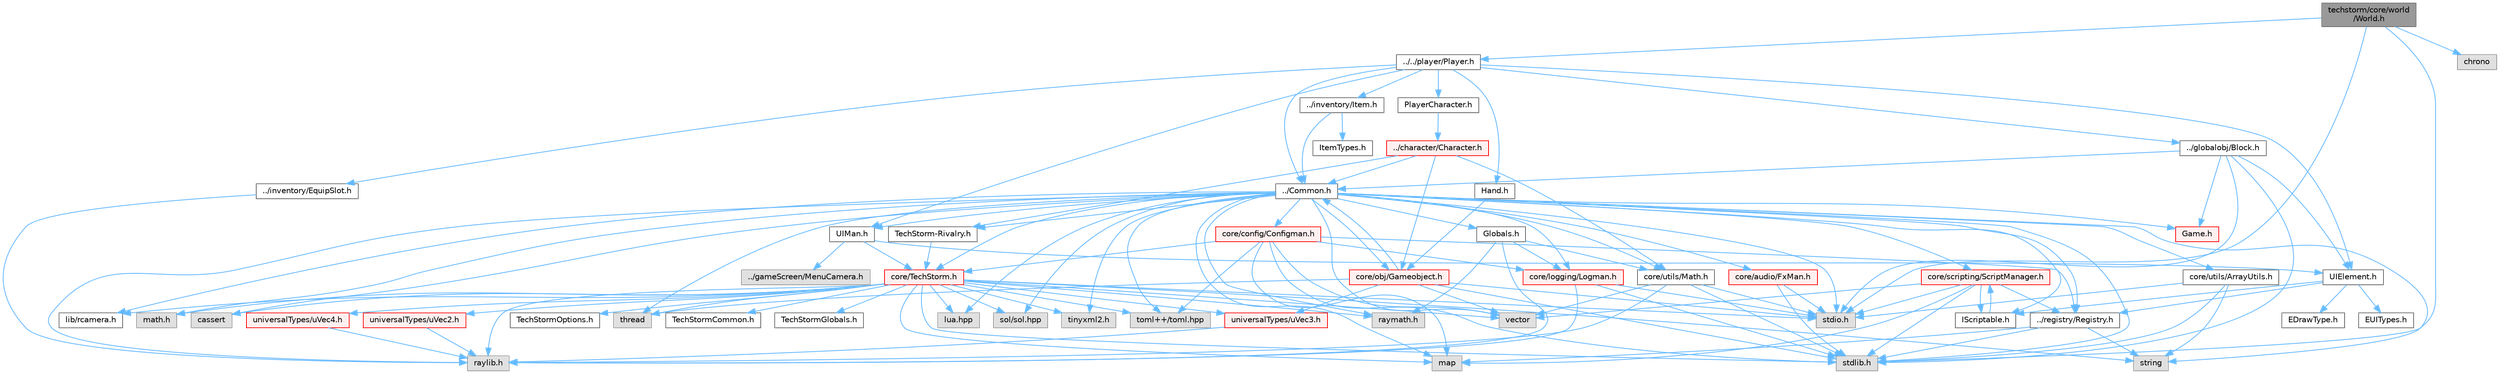 digraph "techstorm/core/world/World.h"
{
 // LATEX_PDF_SIZE
  bgcolor="transparent";
  edge [fontname=Helvetica,fontsize=10,labelfontname=Helvetica,labelfontsize=10];
  node [fontname=Helvetica,fontsize=10,shape=box,height=0.2,width=0.4];
  Node1 [id="Node000001",label="techstorm/core/world\l/World.h",height=0.2,width=0.4,color="gray40", fillcolor="grey60", style="filled", fontcolor="black",tooltip=" "];
  Node1 -> Node2 [id="edge1_Node000001_Node000002",color="steelblue1",style="solid",tooltip=" "];
  Node2 [id="Node000002",label="stdlib.h",height=0.2,width=0.4,color="grey60", fillcolor="#E0E0E0", style="filled",tooltip=" "];
  Node1 -> Node3 [id="edge2_Node000001_Node000003",color="steelblue1",style="solid",tooltip=" "];
  Node3 [id="Node000003",label="stdio.h",height=0.2,width=0.4,color="grey60", fillcolor="#E0E0E0", style="filled",tooltip=" "];
  Node1 -> Node4 [id="edge3_Node000001_Node000004",color="steelblue1",style="solid",tooltip=" "];
  Node4 [id="Node000004",label="chrono",height=0.2,width=0.4,color="grey60", fillcolor="#E0E0E0", style="filled",tooltip=" "];
  Node1 -> Node5 [id="edge4_Node000001_Node000005",color="steelblue1",style="solid",tooltip=" "];
  Node5 [id="Node000005",label="../../player/Player.h",height=0.2,width=0.4,color="grey40", fillcolor="white", style="filled",URL="$_player_8h.html",tooltip=" "];
  Node5 -> Node6 [id="edge5_Node000005_Node000006",color="steelblue1",style="solid",tooltip=" "];
  Node6 [id="Node000006",label="../Common.h",height=0.2,width=0.4,color="grey40", fillcolor="white", style="filled",URL="$_common_8h.html",tooltip=" "];
  Node6 -> Node7 [id="edge6_Node000006_Node000007",color="steelblue1",style="solid",tooltip=" "];
  Node7 [id="Node000007",label="raylib.h",height=0.2,width=0.4,color="grey60", fillcolor="#E0E0E0", style="filled",tooltip=" "];
  Node6 -> Node8 [id="edge7_Node000006_Node000008",color="steelblue1",style="solid",tooltip=" "];
  Node8 [id="Node000008",label="raymath.h",height=0.2,width=0.4,color="grey60", fillcolor="#E0E0E0", style="filled",tooltip=" "];
  Node6 -> Node9 [id="edge8_Node000006_Node000009",color="steelblue1",style="solid",tooltip=" "];
  Node9 [id="Node000009",label="lib/rcamera.h",height=0.2,width=0.4,color="grey40", fillcolor="white", style="filled",URL="$rcamera_8h.html",tooltip=" "];
  Node6 -> Node3 [id="edge9_Node000006_Node000003",color="steelblue1",style="solid",tooltip=" "];
  Node6 -> Node2 [id="edge10_Node000006_Node000002",color="steelblue1",style="solid",tooltip=" "];
  Node6 -> Node10 [id="edge11_Node000006_Node000010",color="steelblue1",style="solid",tooltip=" "];
  Node10 [id="Node000010",label="string",height=0.2,width=0.4,color="grey60", fillcolor="#E0E0E0", style="filled",tooltip=" "];
  Node6 -> Node11 [id="edge12_Node000006_Node000011",color="steelblue1",style="solid",tooltip=" "];
  Node11 [id="Node000011",label="vector",height=0.2,width=0.4,color="grey60", fillcolor="#E0E0E0", style="filled",tooltip=" "];
  Node6 -> Node12 [id="edge13_Node000006_Node000012",color="steelblue1",style="solid",tooltip=" "];
  Node12 [id="Node000012",label="map",height=0.2,width=0.4,color="grey60", fillcolor="#E0E0E0", style="filled",tooltip=" "];
  Node6 -> Node13 [id="edge14_Node000006_Node000013",color="steelblue1",style="solid",tooltip=" "];
  Node13 [id="Node000013",label="thread",height=0.2,width=0.4,color="grey60", fillcolor="#E0E0E0", style="filled",tooltip=" "];
  Node6 -> Node14 [id="edge15_Node000006_Node000014",color="steelblue1",style="solid",tooltip=" "];
  Node14 [id="Node000014",label="math.h",height=0.2,width=0.4,color="grey60", fillcolor="#E0E0E0", style="filled",tooltip=" "];
  Node6 -> Node15 [id="edge16_Node000006_Node000015",color="steelblue1",style="solid",tooltip=" "];
  Node15 [id="Node000015",label="cassert",height=0.2,width=0.4,color="grey60", fillcolor="#E0E0E0", style="filled",tooltip=" "];
  Node6 -> Node16 [id="edge17_Node000006_Node000016",color="steelblue1",style="solid",tooltip=" "];
  Node16 [id="Node000016",label="lua.hpp",height=0.2,width=0.4,color="grey60", fillcolor="#E0E0E0", style="filled",tooltip=" "];
  Node6 -> Node17 [id="edge18_Node000006_Node000017",color="steelblue1",style="solid",tooltip=" "];
  Node17 [id="Node000017",label="sol/sol.hpp",height=0.2,width=0.4,color="grey60", fillcolor="#E0E0E0", style="filled",tooltip=" "];
  Node6 -> Node18 [id="edge19_Node000006_Node000018",color="steelblue1",style="solid",tooltip=" "];
  Node18 [id="Node000018",label="toml++/toml.hpp",height=0.2,width=0.4,color="grey60", fillcolor="#E0E0E0", style="filled",tooltip=" "];
  Node6 -> Node19 [id="edge20_Node000006_Node000019",color="steelblue1",style="solid",tooltip=" "];
  Node19 [id="Node000019",label="tinyxml2.h",height=0.2,width=0.4,color="grey60", fillcolor="#E0E0E0", style="filled",tooltip=" "];
  Node6 -> Node20 [id="edge21_Node000006_Node000020",color="steelblue1",style="solid",tooltip=" "];
  Node20 [id="Node000020",label="Globals.h",height=0.2,width=0.4,color="grey40", fillcolor="white", style="filled",URL="$_globals_8h.html",tooltip=" "];
  Node20 -> Node7 [id="edge22_Node000020_Node000007",color="steelblue1",style="solid",tooltip=" "];
  Node20 -> Node8 [id="edge23_Node000020_Node000008",color="steelblue1",style="solid",tooltip=" "];
  Node20 -> Node21 [id="edge24_Node000020_Node000021",color="steelblue1",style="solid",tooltip=" "];
  Node21 [id="Node000021",label="core/utils/Math.h",height=0.2,width=0.4,color="grey40", fillcolor="white", style="filled",URL="$core_2utils_2_math_8h.html",tooltip=" "];
  Node21 -> Node7 [id="edge25_Node000021_Node000007",color="steelblue1",style="solid",tooltip=" "];
  Node21 -> Node2 [id="edge26_Node000021_Node000002",color="steelblue1",style="solid",tooltip=" "];
  Node21 -> Node3 [id="edge27_Node000021_Node000003",color="steelblue1",style="solid",tooltip=" "];
  Node21 -> Node11 [id="edge28_Node000021_Node000011",color="steelblue1",style="solid",tooltip=" "];
  Node20 -> Node22 [id="edge29_Node000020_Node000022",color="steelblue1",style="solid",tooltip=" "];
  Node22 [id="Node000022",label="core/logging/Logman.h",height=0.2,width=0.4,color="red", fillcolor="#FFF0F0", style="filled",URL="$core_2logging_2_logman_8h.html",tooltip=" "];
  Node22 -> Node3 [id="edge30_Node000022_Node000003",color="steelblue1",style="solid",tooltip=" "];
  Node22 -> Node2 [id="edge31_Node000022_Node000002",color="steelblue1",style="solid",tooltip=" "];
  Node22 -> Node7 [id="edge32_Node000022_Node000007",color="steelblue1",style="solid",tooltip=" "];
  Node6 -> Node25 [id="edge33_Node000006_Node000025",color="steelblue1",style="solid",tooltip=" "];
  Node25 [id="Node000025",label="core/TechStorm.h",height=0.2,width=0.4,color="red", fillcolor="#FFF0F0", style="filled",URL="$_tech_storm_8h.html",tooltip=" "];
  Node25 -> Node26 [id="edge34_Node000025_Node000026",color="steelblue1",style="solid",tooltip=" "];
  Node26 [id="Node000026",label="TechStormOptions.h",height=0.2,width=0.4,color="grey40", fillcolor="white", style="filled",URL="$_tech_storm_options_8h.html",tooltip=" "];
  Node25 -> Node27 [id="edge35_Node000025_Node000027",color="steelblue1",style="solid",tooltip=" "];
  Node27 [id="Node000027",label="TechStormCommon.h",height=0.2,width=0.4,color="grey40", fillcolor="white", style="filled",URL="$_tech_storm_common_8h.html",tooltip=" "];
  Node25 -> Node28 [id="edge36_Node000025_Node000028",color="steelblue1",style="solid",tooltip=" "];
  Node28 [id="Node000028",label="TechStormGlobals.h",height=0.2,width=0.4,color="grey40", fillcolor="white", style="filled",URL="$_tech_storm_globals_8h.html",tooltip=" "];
  Node25 -> Node7 [id="edge37_Node000025_Node000007",color="steelblue1",style="solid",tooltip=" "];
  Node25 -> Node8 [id="edge38_Node000025_Node000008",color="steelblue1",style="solid",tooltip=" "];
  Node25 -> Node9 [id="edge39_Node000025_Node000009",color="steelblue1",style="solid",tooltip=" "];
  Node25 -> Node3 [id="edge40_Node000025_Node000003",color="steelblue1",style="solid",tooltip=" "];
  Node25 -> Node2 [id="edge41_Node000025_Node000002",color="steelblue1",style="solid",tooltip=" "];
  Node25 -> Node11 [id="edge42_Node000025_Node000011",color="steelblue1",style="solid",tooltip=" "];
  Node25 -> Node10 [id="edge43_Node000025_Node000010",color="steelblue1",style="solid",tooltip=" "];
  Node25 -> Node12 [id="edge44_Node000025_Node000012",color="steelblue1",style="solid",tooltip=" "];
  Node25 -> Node13 [id="edge45_Node000025_Node000013",color="steelblue1",style="solid",tooltip=" "];
  Node25 -> Node14 [id="edge46_Node000025_Node000014",color="steelblue1",style="solid",tooltip=" "];
  Node25 -> Node15 [id="edge47_Node000025_Node000015",color="steelblue1",style="solid",tooltip=" "];
  Node25 -> Node16 [id="edge48_Node000025_Node000016",color="steelblue1",style="solid",tooltip=" "];
  Node25 -> Node17 [id="edge49_Node000025_Node000017",color="steelblue1",style="solid",tooltip=" "];
  Node25 -> Node18 [id="edge50_Node000025_Node000018",color="steelblue1",style="solid",tooltip=" "];
  Node25 -> Node19 [id="edge51_Node000025_Node000019",color="steelblue1",style="solid",tooltip=" "];
  Node25 -> Node29 [id="edge52_Node000025_Node000029",color="steelblue1",style="solid",tooltip=" "];
  Node29 [id="Node000029",label="universalTypes/uVec2.h",height=0.2,width=0.4,color="red", fillcolor="#FFF0F0", style="filled",URL="$u_vec2_8h.html",tooltip=" "];
  Node29 -> Node7 [id="edge53_Node000029_Node000007",color="steelblue1",style="solid",tooltip=" "];
  Node25 -> Node31 [id="edge54_Node000025_Node000031",color="steelblue1",style="solid",tooltip=" "];
  Node31 [id="Node000031",label="universalTypes/uVec3.h",height=0.2,width=0.4,color="red", fillcolor="#FFF0F0", style="filled",URL="$u_vec3_8h.html",tooltip=" "];
  Node31 -> Node7 [id="edge55_Node000031_Node000007",color="steelblue1",style="solid",tooltip=" "];
  Node25 -> Node33 [id="edge56_Node000025_Node000033",color="steelblue1",style="solid",tooltip=" "];
  Node33 [id="Node000033",label="universalTypes/uVec4.h",height=0.2,width=0.4,color="red", fillcolor="#FFF0F0", style="filled",URL="$u_vec4_8h.html",tooltip=" "];
  Node33 -> Node7 [id="edge57_Node000033_Node000007",color="steelblue1",style="solid",tooltip=" "];
  Node6 -> Node35 [id="edge58_Node000006_Node000035",color="steelblue1",style="solid",tooltip=" "];
  Node35 [id="Node000035",label="core/config/Configman.h",height=0.2,width=0.4,color="red", fillcolor="#FFF0F0", style="filled",URL="$core_2config_2_configman_8h.html",tooltip=" "];
  Node35 -> Node25 [id="edge59_Node000035_Node000025",color="steelblue1",style="solid",tooltip=" "];
  Node35 -> Node22 [id="edge60_Node000035_Node000022",color="steelblue1",style="solid",tooltip=" "];
  Node35 -> Node63 [id="edge61_Node000035_Node000063",color="steelblue1",style="solid",tooltip=" "];
  Node63 [id="Node000063",label="../registry/Registry.h",height=0.2,width=0.4,color="grey40", fillcolor="white", style="filled",URL="$core_2registry_2_registry_8h.html",tooltip=" "];
  Node63 -> Node2 [id="edge62_Node000063_Node000002",color="steelblue1",style="solid",tooltip=" "];
  Node63 -> Node12 [id="edge63_Node000063_Node000012",color="steelblue1",style="solid",tooltip=" "];
  Node63 -> Node10 [id="edge64_Node000063_Node000010",color="steelblue1",style="solid",tooltip=" "];
  Node35 -> Node18 [id="edge65_Node000035_Node000018",color="steelblue1",style="solid",tooltip=" "];
  Node35 -> Node11 [id="edge66_Node000035_Node000011",color="steelblue1",style="solid",tooltip=" "];
  Node35 -> Node2 [id="edge67_Node000035_Node000002",color="steelblue1",style="solid",tooltip=" "];
  Node35 -> Node12 [id="edge68_Node000035_Node000012",color="steelblue1",style="solid",tooltip=" "];
  Node6 -> Node22 [id="edge69_Node000006_Node000022",color="steelblue1",style="solid",tooltip=" "];
  Node6 -> Node64 [id="edge70_Node000006_Node000064",color="steelblue1",style="solid",tooltip=" "];
  Node64 [id="Node000064",label="core/obj/Gameobject.h",height=0.2,width=0.4,color="red", fillcolor="#FFF0F0", style="filled",URL="$core_2obj_2_gameobject_8h.html",tooltip=" "];
  Node64 -> Node6 [id="edge71_Node000064_Node000006",color="steelblue1",style="solid",tooltip=" "];
  Node64 -> Node31 [id="edge72_Node000064_Node000031",color="steelblue1",style="solid",tooltip=" "];
  Node64 -> Node3 [id="edge73_Node000064_Node000003",color="steelblue1",style="solid",tooltip=" "];
  Node64 -> Node2 [id="edge74_Node000064_Node000002",color="steelblue1",style="solid",tooltip=" "];
  Node64 -> Node11 [id="edge75_Node000064_Node000011",color="steelblue1",style="solid",tooltip=" "];
  Node64 -> Node13 [id="edge76_Node000064_Node000013",color="steelblue1",style="solid",tooltip=" "];
  Node6 -> Node21 [id="edge77_Node000006_Node000021",color="steelblue1",style="solid",tooltip=" "];
  Node6 -> Node63 [id="edge78_Node000006_Node000063",color="steelblue1",style="solid",tooltip=" "];
  Node6 -> Node69 [id="edge79_Node000006_Node000069",color="steelblue1",style="solid",tooltip=" "];
  Node69 [id="Node000069",label="core/scripting/ScriptManager.h",height=0.2,width=0.4,color="red", fillcolor="#FFF0F0", style="filled",URL="$core_2scripting_2_script_manager_8h.html",tooltip=" "];
  Node69 -> Node3 [id="edge80_Node000069_Node000003",color="steelblue1",style="solid",tooltip=" "];
  Node69 -> Node2 [id="edge81_Node000069_Node000002",color="steelblue1",style="solid",tooltip=" "];
  Node69 -> Node11 [id="edge82_Node000069_Node000011",color="steelblue1",style="solid",tooltip=" "];
  Node69 -> Node12 [id="edge83_Node000069_Node000012",color="steelblue1",style="solid",tooltip=" "];
  Node69 -> Node70 [id="edge84_Node000069_Node000070",color="steelblue1",style="solid",tooltip=" "];
  Node70 [id="Node000070",label="IScriptable.h",height=0.2,width=0.4,color="grey40", fillcolor="white", style="filled",URL="$core_2scripting_2_i_scriptable_8h.html",tooltip=" "];
  Node70 -> Node69 [id="edge85_Node000070_Node000069",color="steelblue1",style="solid",tooltip=" "];
  Node69 -> Node63 [id="edge86_Node000069_Node000063",color="steelblue1",style="solid",tooltip=" "];
  Node6 -> Node70 [id="edge87_Node000006_Node000070",color="steelblue1",style="solid",tooltip=" "];
  Node6 -> Node77 [id="edge88_Node000006_Node000077",color="steelblue1",style="solid",tooltip=" "];
  Node77 [id="Node000077",label="core/utils/ArrayUtils.h",height=0.2,width=0.4,color="grey40", fillcolor="white", style="filled",URL="$core_2utils_2_array_utils_8h.html",tooltip=" "];
  Node77 -> Node3 [id="edge89_Node000077_Node000003",color="steelblue1",style="solid",tooltip=" "];
  Node77 -> Node2 [id="edge90_Node000077_Node000002",color="steelblue1",style="solid",tooltip=" "];
  Node77 -> Node10 [id="edge91_Node000077_Node000010",color="steelblue1",style="solid",tooltip=" "];
  Node6 -> Node78 [id="edge92_Node000006_Node000078",color="steelblue1",style="solid",tooltip=" "];
  Node78 [id="Node000078",label="core/audio/FxMan.h",height=0.2,width=0.4,color="red", fillcolor="#FFF0F0", style="filled",URL="$core_2audio_2_fx_man_8h.html",tooltip=" "];
  Node78 -> Node2 [id="edge93_Node000078_Node000002",color="steelblue1",style="solid",tooltip=" "];
  Node78 -> Node3 [id="edge94_Node000078_Node000003",color="steelblue1",style="solid",tooltip=" "];
  Node6 -> Node82 [id="edge95_Node000006_Node000082",color="steelblue1",style="solid",tooltip=" "];
  Node82 [id="Node000082",label="UIMan.h",height=0.2,width=0.4,color="grey40", fillcolor="white", style="filled",URL="$core_2ui_2_u_i_man_8h.html",tooltip=" "];
  Node82 -> Node25 [id="edge96_Node000082_Node000025",color="steelblue1",style="solid",tooltip=" "];
  Node82 -> Node83 [id="edge97_Node000082_Node000083",color="steelblue1",style="solid",tooltip=" "];
  Node83 [id="Node000083",label="../gameScreen/MenuCamera.h",height=0.2,width=0.4,color="grey60", fillcolor="#E0E0E0", style="filled",tooltip=" "];
  Node82 -> Node84 [id="edge98_Node000082_Node000084",color="steelblue1",style="solid",tooltip=" "];
  Node84 [id="Node000084",label="UIElement.h",height=0.2,width=0.4,color="grey40", fillcolor="white", style="filled",URL="$core_2ui_2_u_i_element_8h.html",tooltip=" "];
  Node84 -> Node70 [id="edge99_Node000084_Node000070",color="steelblue1",style="solid",tooltip=" "];
  Node84 -> Node63 [id="edge100_Node000084_Node000063",color="steelblue1",style="solid",tooltip=" "];
  Node84 -> Node85 [id="edge101_Node000084_Node000085",color="steelblue1",style="solid",tooltip=" "];
  Node85 [id="Node000085",label="EUITypes.h",height=0.2,width=0.4,color="grey40", fillcolor="white", style="filled",URL="$core_2ui_2_e_u_i_types_8h.html",tooltip=" "];
  Node84 -> Node86 [id="edge102_Node000084_Node000086",color="steelblue1",style="solid",tooltip=" "];
  Node86 [id="Node000086",label="EDrawType.h",height=0.2,width=0.4,color="grey40", fillcolor="white", style="filled",URL="$core_2ui_2_e_draw_type_8h.html",tooltip=" "];
  Node6 -> Node88 [id="edge103_Node000006_Node000088",color="steelblue1",style="solid",tooltip=" "];
  Node88 [id="Node000088",label="TechStorm-Rivalry.h",height=0.2,width=0.4,color="grey40", fillcolor="white", style="filled",URL="$techstorm-rivalry_8h.html",tooltip=" "];
  Node88 -> Node25 [id="edge104_Node000088_Node000025",color="steelblue1",style="solid",tooltip=" "];
  Node6 -> Node89 [id="edge105_Node000006_Node000089",color="steelblue1",style="solid",tooltip=" "];
  Node89 [id="Node000089",label="Game.h",height=0.2,width=0.4,color="red", fillcolor="#FFF0F0", style="filled",URL="$_game_8h.html",tooltip=" "];
  Node5 -> Node107 [id="edge106_Node000005_Node000107",color="steelblue1",style="solid",tooltip=" "];
  Node107 [id="Node000107",label="../globalobj/Block.h",height=0.2,width=0.4,color="grey40", fillcolor="white", style="filled",URL="$_block_8h.html",tooltip=" "];
  Node107 -> Node6 [id="edge107_Node000107_Node000006",color="steelblue1",style="solid",tooltip=" "];
  Node107 -> Node89 [id="edge108_Node000107_Node000089",color="steelblue1",style="solid",tooltip=" "];
  Node107 -> Node84 [id="edge109_Node000107_Node000084",color="steelblue1",style="solid",tooltip=" "];
  Node107 -> Node3 [id="edge110_Node000107_Node000003",color="steelblue1",style="solid",tooltip=" "];
  Node107 -> Node2 [id="edge111_Node000107_Node000002",color="steelblue1",style="solid",tooltip=" "];
  Node5 -> Node108 [id="edge112_Node000005_Node000108",color="steelblue1",style="solid",tooltip=" "];
  Node108 [id="Node000108",label="../inventory/Item.h",height=0.2,width=0.4,color="grey40", fillcolor="white", style="filled",URL="$_item_8h.html",tooltip=" "];
  Node108 -> Node6 [id="edge113_Node000108_Node000006",color="steelblue1",style="solid",tooltip=" "];
  Node108 -> Node109 [id="edge114_Node000108_Node000109",color="steelblue1",style="solid",tooltip=" "];
  Node109 [id="Node000109",label="ItemTypes.h",height=0.2,width=0.4,color="grey40", fillcolor="white", style="filled",URL="$_item_types_8h.html",tooltip=" "];
  Node5 -> Node110 [id="edge115_Node000005_Node000110",color="steelblue1",style="solid",tooltip=" "];
  Node110 [id="Node000110",label="../inventory/EquipSlot.h",height=0.2,width=0.4,color="grey40", fillcolor="white", style="filled",URL="$_equip_slot_8h.html",tooltip=" "];
  Node110 -> Node7 [id="edge116_Node000110_Node000007",color="steelblue1",style="solid",tooltip=" "];
  Node5 -> Node111 [id="edge117_Node000005_Node000111",color="steelblue1",style="solid",tooltip=" "];
  Node111 [id="Node000111",label="PlayerCharacter.h",height=0.2,width=0.4,color="grey40", fillcolor="white", style="filled",URL="$_player_character_8h.html",tooltip=" "];
  Node111 -> Node112 [id="edge118_Node000111_Node000112",color="steelblue1",style="solid",tooltip=" "];
  Node112 [id="Node000112",label="../character/Character.h",height=0.2,width=0.4,color="red", fillcolor="#FFF0F0", style="filled",URL="$_character_8h.html",tooltip=" "];
  Node112 -> Node64 [id="edge119_Node000112_Node000064",color="steelblue1",style="solid",tooltip=" "];
  Node112 -> Node6 [id="edge120_Node000112_Node000006",color="steelblue1",style="solid",tooltip=" "];
  Node112 -> Node21 [id="edge121_Node000112_Node000021",color="steelblue1",style="solid",tooltip=" "];
  Node112 -> Node88 [id="edge122_Node000112_Node000088",color="steelblue1",style="solid",tooltip=" "];
  Node5 -> Node84 [id="edge123_Node000005_Node000084",color="steelblue1",style="solid",tooltip=" "];
  Node5 -> Node82 [id="edge124_Node000005_Node000082",color="steelblue1",style="solid",tooltip=" "];
  Node5 -> Node122 [id="edge125_Node000005_Node000122",color="steelblue1",style="solid",tooltip=" "];
  Node122 [id="Node000122",label="Hand.h",height=0.2,width=0.4,color="grey40", fillcolor="white", style="filled",URL="$_hand_8h.html",tooltip=" "];
  Node122 -> Node64 [id="edge126_Node000122_Node000064",color="steelblue1",style="solid",tooltip=" "];
}
